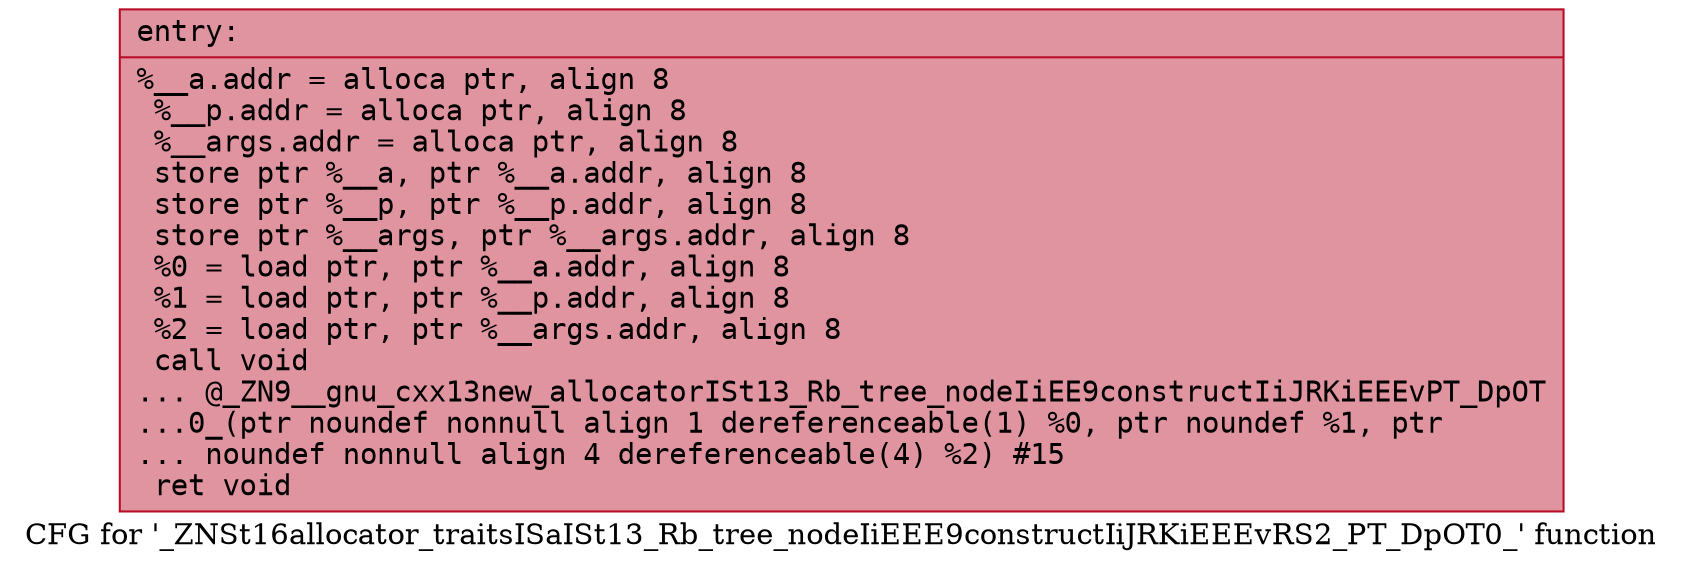 digraph "CFG for '_ZNSt16allocator_traitsISaISt13_Rb_tree_nodeIiEEE9constructIiJRKiEEEvRS2_PT_DpOT0_' function" {
	label="CFG for '_ZNSt16allocator_traitsISaISt13_Rb_tree_nodeIiEEE9constructIiJRKiEEEvRS2_PT_DpOT0_' function";

	Node0x55aea92c8740 [shape=record,color="#b70d28ff", style=filled, fillcolor="#b70d2870" fontname="Courier",label="{entry:\l|  %__a.addr = alloca ptr, align 8\l  %__p.addr = alloca ptr, align 8\l  %__args.addr = alloca ptr, align 8\l  store ptr %__a, ptr %__a.addr, align 8\l  store ptr %__p, ptr %__p.addr, align 8\l  store ptr %__args, ptr %__args.addr, align 8\l  %0 = load ptr, ptr %__a.addr, align 8\l  %1 = load ptr, ptr %__p.addr, align 8\l  %2 = load ptr, ptr %__args.addr, align 8\l  call void\l... @_ZN9__gnu_cxx13new_allocatorISt13_Rb_tree_nodeIiEE9constructIiJRKiEEEvPT_DpOT\l...0_(ptr noundef nonnull align 1 dereferenceable(1) %0, ptr noundef %1, ptr\l... noundef nonnull align 4 dereferenceable(4) %2) #15\l  ret void\l}"];
}
